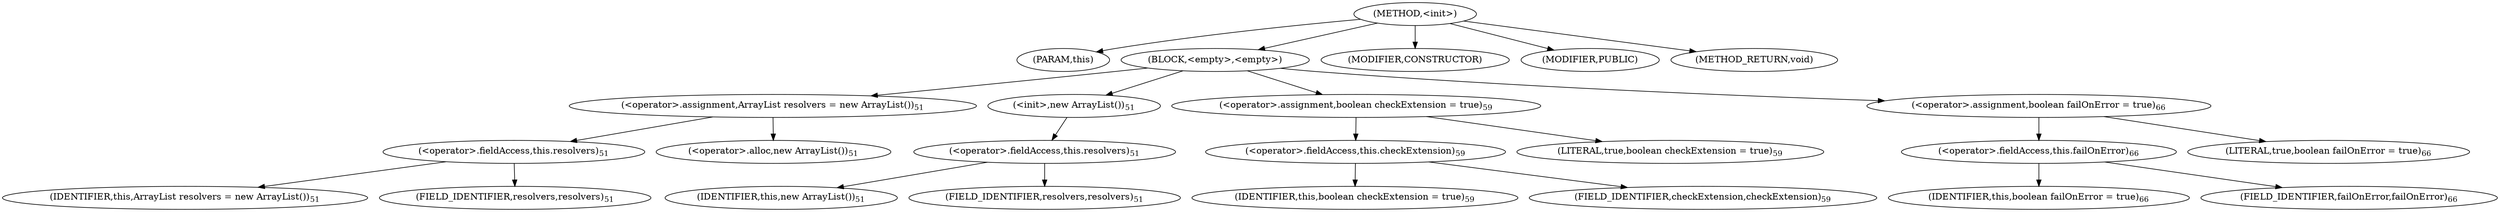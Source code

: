 digraph "&lt;init&gt;" {  
"548" [label = <(METHOD,&lt;init&gt;)> ]
"549" [label = <(PARAM,this)> ]
"550" [label = <(BLOCK,&lt;empty&gt;,&lt;empty&gt;)> ]
"551" [label = <(&lt;operator&gt;.assignment,ArrayList resolvers = new ArrayList())<SUB>51</SUB>> ]
"552" [label = <(&lt;operator&gt;.fieldAccess,this.resolvers)<SUB>51</SUB>> ]
"553" [label = <(IDENTIFIER,this,ArrayList resolvers = new ArrayList())<SUB>51</SUB>> ]
"554" [label = <(FIELD_IDENTIFIER,resolvers,resolvers)<SUB>51</SUB>> ]
"555" [label = <(&lt;operator&gt;.alloc,new ArrayList())<SUB>51</SUB>> ]
"556" [label = <(&lt;init&gt;,new ArrayList())<SUB>51</SUB>> ]
"557" [label = <(&lt;operator&gt;.fieldAccess,this.resolvers)<SUB>51</SUB>> ]
"558" [label = <(IDENTIFIER,this,new ArrayList())<SUB>51</SUB>> ]
"559" [label = <(FIELD_IDENTIFIER,resolvers,resolvers)<SUB>51</SUB>> ]
"560" [label = <(&lt;operator&gt;.assignment,boolean checkExtension = true)<SUB>59</SUB>> ]
"561" [label = <(&lt;operator&gt;.fieldAccess,this.checkExtension)<SUB>59</SUB>> ]
"562" [label = <(IDENTIFIER,this,boolean checkExtension = true)<SUB>59</SUB>> ]
"563" [label = <(FIELD_IDENTIFIER,checkExtension,checkExtension)<SUB>59</SUB>> ]
"564" [label = <(LITERAL,true,boolean checkExtension = true)<SUB>59</SUB>> ]
"565" [label = <(&lt;operator&gt;.assignment,boolean failOnError = true)<SUB>66</SUB>> ]
"566" [label = <(&lt;operator&gt;.fieldAccess,this.failOnError)<SUB>66</SUB>> ]
"567" [label = <(IDENTIFIER,this,boolean failOnError = true)<SUB>66</SUB>> ]
"568" [label = <(FIELD_IDENTIFIER,failOnError,failOnError)<SUB>66</SUB>> ]
"569" [label = <(LITERAL,true,boolean failOnError = true)<SUB>66</SUB>> ]
"570" [label = <(MODIFIER,CONSTRUCTOR)> ]
"571" [label = <(MODIFIER,PUBLIC)> ]
"572" [label = <(METHOD_RETURN,void)> ]
  "548" -> "549" 
  "548" -> "550" 
  "548" -> "570" 
  "548" -> "571" 
  "548" -> "572" 
  "550" -> "551" 
  "550" -> "556" 
  "550" -> "560" 
  "550" -> "565" 
  "551" -> "552" 
  "551" -> "555" 
  "552" -> "553" 
  "552" -> "554" 
  "556" -> "557" 
  "557" -> "558" 
  "557" -> "559" 
  "560" -> "561" 
  "560" -> "564" 
  "561" -> "562" 
  "561" -> "563" 
  "565" -> "566" 
  "565" -> "569" 
  "566" -> "567" 
  "566" -> "568" 
}
